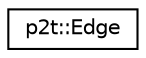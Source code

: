 digraph "Graphical Class Hierarchy"
{
  edge [fontname="Helvetica",fontsize="10",labelfontname="Helvetica",labelfontsize="10"];
  node [fontname="Helvetica",fontsize="10",shape=record];
  rankdir="LR";
  Node1 [label="p2t::Edge",height=0.2,width=0.4,color="black", fillcolor="white", style="filled",URL="$structp2t_1_1_edge.html"];
}
